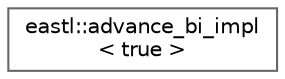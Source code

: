 digraph "类继承关系图"
{
 // LATEX_PDF_SIZE
  bgcolor="transparent";
  edge [fontname=Helvetica,fontsize=10,labelfontname=Helvetica,labelfontsize=10];
  node [fontname=Helvetica,fontsize=10,shape=box,height=0.2,width=0.4];
  rankdir="LR";
  Node0 [id="Node000000",label="eastl::advance_bi_impl\l\< true \>",height=0.2,width=0.4,color="grey40", fillcolor="white", style="filled",URL="$structeastl_1_1advance__bi__impl_3_01true_01_4.html",tooltip=" "];
}
